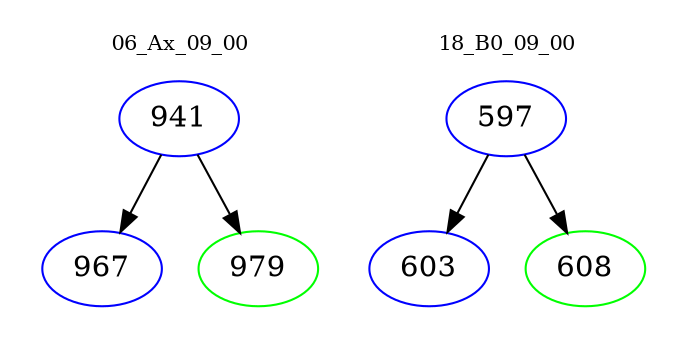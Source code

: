 digraph{
subgraph cluster_0 {
color = white
label = "06_Ax_09_00";
fontsize=10;
T0_941 [label="941", color="blue"]
T0_941 -> T0_967 [color="black"]
T0_967 [label="967", color="blue"]
T0_941 -> T0_979 [color="black"]
T0_979 [label="979", color="green"]
}
subgraph cluster_1 {
color = white
label = "18_B0_09_00";
fontsize=10;
T1_597 [label="597", color="blue"]
T1_597 -> T1_603 [color="black"]
T1_603 [label="603", color="blue"]
T1_597 -> T1_608 [color="black"]
T1_608 [label="608", color="green"]
}
}
